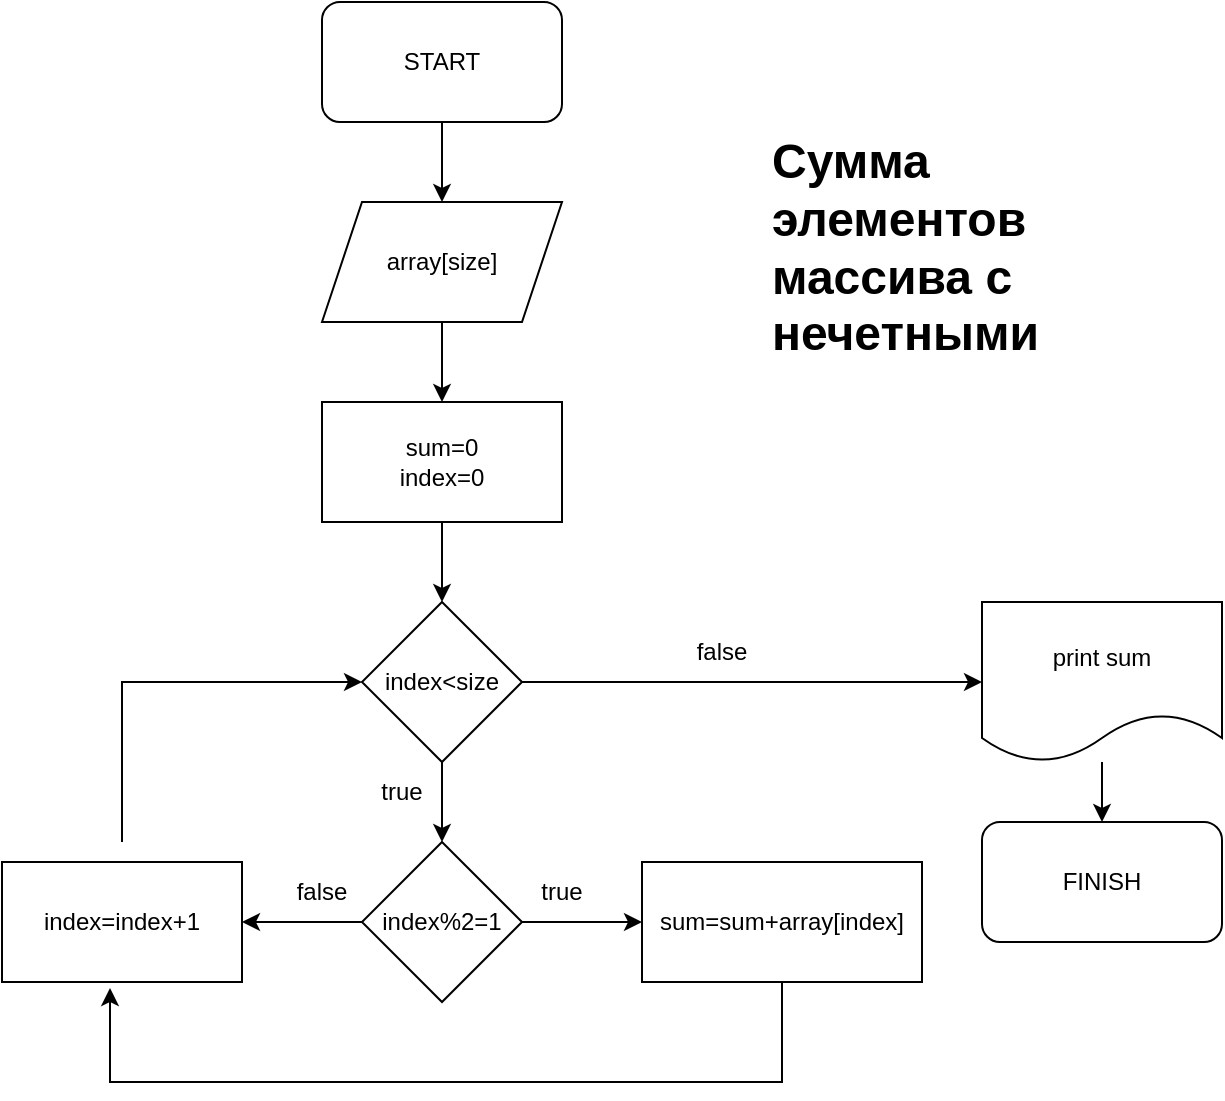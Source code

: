 <mxfile version="21.0.2" type="github">
  <diagram name="Страница 1" id="ZXxWVmoM-_RcAxKsygru">
    <mxGraphModel dx="1035" dy="569" grid="1" gridSize="10" guides="1" tooltips="1" connect="1" arrows="1" fold="1" page="1" pageScale="1" pageWidth="827" pageHeight="1169" math="0" shadow="0">
      <root>
        <mxCell id="0" />
        <mxCell id="1" parent="0" />
        <mxCell id="9VpWsme2xIUJFyUyPwxU-4" value="" style="edgeStyle=orthogonalEdgeStyle;rounded=0;orthogonalLoop=1;jettySize=auto;html=1;" edge="1" parent="1" source="9VpWsme2xIUJFyUyPwxU-1" target="9VpWsme2xIUJFyUyPwxU-2">
          <mxGeometry relative="1" as="geometry" />
        </mxCell>
        <mxCell id="9VpWsme2xIUJFyUyPwxU-1" value="START" style="rounded=1;whiteSpace=wrap;html=1;" vertex="1" parent="1">
          <mxGeometry x="350" y="20" width="120" height="60" as="geometry" />
        </mxCell>
        <mxCell id="9VpWsme2xIUJFyUyPwxU-5" value="" style="edgeStyle=orthogonalEdgeStyle;rounded=0;orthogonalLoop=1;jettySize=auto;html=1;" edge="1" parent="1" source="9VpWsme2xIUJFyUyPwxU-2" target="9VpWsme2xIUJFyUyPwxU-3">
          <mxGeometry relative="1" as="geometry" />
        </mxCell>
        <mxCell id="9VpWsme2xIUJFyUyPwxU-2" value="array[size]" style="shape=parallelogram;perimeter=parallelogramPerimeter;whiteSpace=wrap;html=1;fixedSize=1;" vertex="1" parent="1">
          <mxGeometry x="350" y="120" width="120" height="60" as="geometry" />
        </mxCell>
        <mxCell id="9VpWsme2xIUJFyUyPwxU-8" value="" style="edgeStyle=orthogonalEdgeStyle;rounded=0;orthogonalLoop=1;jettySize=auto;html=1;" edge="1" parent="1" source="9VpWsme2xIUJFyUyPwxU-3" target="9VpWsme2xIUJFyUyPwxU-6">
          <mxGeometry relative="1" as="geometry" />
        </mxCell>
        <mxCell id="9VpWsme2xIUJFyUyPwxU-3" value="sum=0&lt;br&gt;index=0" style="rounded=0;whiteSpace=wrap;html=1;" vertex="1" parent="1">
          <mxGeometry x="350" y="220" width="120" height="60" as="geometry" />
        </mxCell>
        <mxCell id="9VpWsme2xIUJFyUyPwxU-9" value="" style="edgeStyle=orthogonalEdgeStyle;rounded=0;orthogonalLoop=1;jettySize=auto;html=1;" edge="1" parent="1" source="9VpWsme2xIUJFyUyPwxU-6" target="9VpWsme2xIUJFyUyPwxU-7">
          <mxGeometry relative="1" as="geometry" />
        </mxCell>
        <mxCell id="9VpWsme2xIUJFyUyPwxU-24" value="" style="edgeStyle=orthogonalEdgeStyle;rounded=0;orthogonalLoop=1;jettySize=auto;html=1;entryX=0;entryY=0.5;entryDx=0;entryDy=0;" edge="1" parent="1" source="9VpWsme2xIUJFyUyPwxU-6" target="9VpWsme2xIUJFyUyPwxU-23">
          <mxGeometry relative="1" as="geometry" />
        </mxCell>
        <mxCell id="9VpWsme2xIUJFyUyPwxU-6" value="index&amp;lt;size" style="rhombus;whiteSpace=wrap;html=1;" vertex="1" parent="1">
          <mxGeometry x="370" y="320" width="80" height="80" as="geometry" />
        </mxCell>
        <mxCell id="9VpWsme2xIUJFyUyPwxU-11" value="" style="edgeStyle=orthogonalEdgeStyle;rounded=0;orthogonalLoop=1;jettySize=auto;html=1;" edge="1" parent="1" source="9VpWsme2xIUJFyUyPwxU-7" target="9VpWsme2xIUJFyUyPwxU-10">
          <mxGeometry relative="1" as="geometry" />
        </mxCell>
        <mxCell id="9VpWsme2xIUJFyUyPwxU-13" value="" style="edgeStyle=orthogonalEdgeStyle;rounded=0;orthogonalLoop=1;jettySize=auto;html=1;" edge="1" parent="1" source="9VpWsme2xIUJFyUyPwxU-7" target="9VpWsme2xIUJFyUyPwxU-12">
          <mxGeometry relative="1" as="geometry" />
        </mxCell>
        <mxCell id="9VpWsme2xIUJFyUyPwxU-7" value="index%2=1" style="rhombus;whiteSpace=wrap;html=1;" vertex="1" parent="1">
          <mxGeometry x="370" y="440" width="80" height="80" as="geometry" />
        </mxCell>
        <mxCell id="9VpWsme2xIUJFyUyPwxU-22" value="" style="edgeStyle=orthogonalEdgeStyle;rounded=0;orthogonalLoop=1;jettySize=auto;html=1;entryX=0.45;entryY=1.05;entryDx=0;entryDy=0;entryPerimeter=0;" edge="1" parent="1" source="9VpWsme2xIUJFyUyPwxU-10" target="9VpWsme2xIUJFyUyPwxU-12">
          <mxGeometry relative="1" as="geometry">
            <mxPoint x="580" y="590" as="targetPoint" />
            <Array as="points">
              <mxPoint x="580" y="560" />
              <mxPoint x="244" y="560" />
            </Array>
          </mxGeometry>
        </mxCell>
        <mxCell id="9VpWsme2xIUJFyUyPwxU-10" value="sum=sum+array[index]" style="rounded=0;whiteSpace=wrap;html=1;" vertex="1" parent="1">
          <mxGeometry x="510" y="450" width="140" height="60" as="geometry" />
        </mxCell>
        <mxCell id="9VpWsme2xIUJFyUyPwxU-12" value="index=index+1" style="whiteSpace=wrap;html=1;" vertex="1" parent="1">
          <mxGeometry x="190" y="450" width="120" height="60" as="geometry" />
        </mxCell>
        <mxCell id="9VpWsme2xIUJFyUyPwxU-14" value="true" style="text;html=1;strokeColor=none;fillColor=none;align=center;verticalAlign=middle;whiteSpace=wrap;rounded=0;" vertex="1" parent="1">
          <mxGeometry x="440" y="450" width="60" height="30" as="geometry" />
        </mxCell>
        <mxCell id="9VpWsme2xIUJFyUyPwxU-15" value="false" style="text;html=1;strokeColor=none;fillColor=none;align=center;verticalAlign=middle;whiteSpace=wrap;rounded=0;" vertex="1" parent="1">
          <mxGeometry x="320" y="450" width="60" height="30" as="geometry" />
        </mxCell>
        <mxCell id="9VpWsme2xIUJFyUyPwxU-18" value="" style="endArrow=classic;html=1;rounded=0;entryX=0;entryY=0.5;entryDx=0;entryDy=0;" edge="1" parent="1" target="9VpWsme2xIUJFyUyPwxU-6">
          <mxGeometry width="50" height="50" relative="1" as="geometry">
            <mxPoint x="250" y="440" as="sourcePoint" />
            <mxPoint x="440" y="520" as="targetPoint" />
            <Array as="points">
              <mxPoint x="250" y="360" />
            </Array>
          </mxGeometry>
        </mxCell>
        <mxCell id="9VpWsme2xIUJFyUyPwxU-19" value="true" style="text;html=1;strokeColor=none;fillColor=none;align=center;verticalAlign=middle;whiteSpace=wrap;rounded=0;" vertex="1" parent="1">
          <mxGeometry x="360" y="400" width="60" height="30" as="geometry" />
        </mxCell>
        <mxCell id="9VpWsme2xIUJFyUyPwxU-20" value="false" style="text;html=1;strokeColor=none;fillColor=none;align=center;verticalAlign=middle;whiteSpace=wrap;rounded=0;" vertex="1" parent="1">
          <mxGeometry x="530" y="330" width="40" height="30" as="geometry" />
        </mxCell>
        <mxCell id="9VpWsme2xIUJFyUyPwxU-26" value="" style="edgeStyle=orthogonalEdgeStyle;rounded=0;orthogonalLoop=1;jettySize=auto;html=1;" edge="1" parent="1" source="9VpWsme2xIUJFyUyPwxU-23" target="9VpWsme2xIUJFyUyPwxU-25">
          <mxGeometry relative="1" as="geometry" />
        </mxCell>
        <mxCell id="9VpWsme2xIUJFyUyPwxU-23" value="print sum" style="shape=document;whiteSpace=wrap;html=1;boundedLbl=1;" vertex="1" parent="1">
          <mxGeometry x="680" y="320" width="120" height="80" as="geometry" />
        </mxCell>
        <mxCell id="9VpWsme2xIUJFyUyPwxU-25" value="FINISH" style="rounded=1;whiteSpace=wrap;html=1;" vertex="1" parent="1">
          <mxGeometry x="680" y="430" width="120" height="60" as="geometry" />
        </mxCell>
        <mxCell id="9VpWsme2xIUJFyUyPwxU-27" value="&lt;h1&gt;Сумма элементов массива с нечетными номерами&lt;/h1&gt;" style="text;html=1;strokeColor=none;fillColor=none;spacing=5;spacingTop=-20;whiteSpace=wrap;overflow=hidden;rounded=0;" vertex="1" parent="1">
          <mxGeometry x="570" y="80" width="190" height="120" as="geometry" />
        </mxCell>
      </root>
    </mxGraphModel>
  </diagram>
</mxfile>
